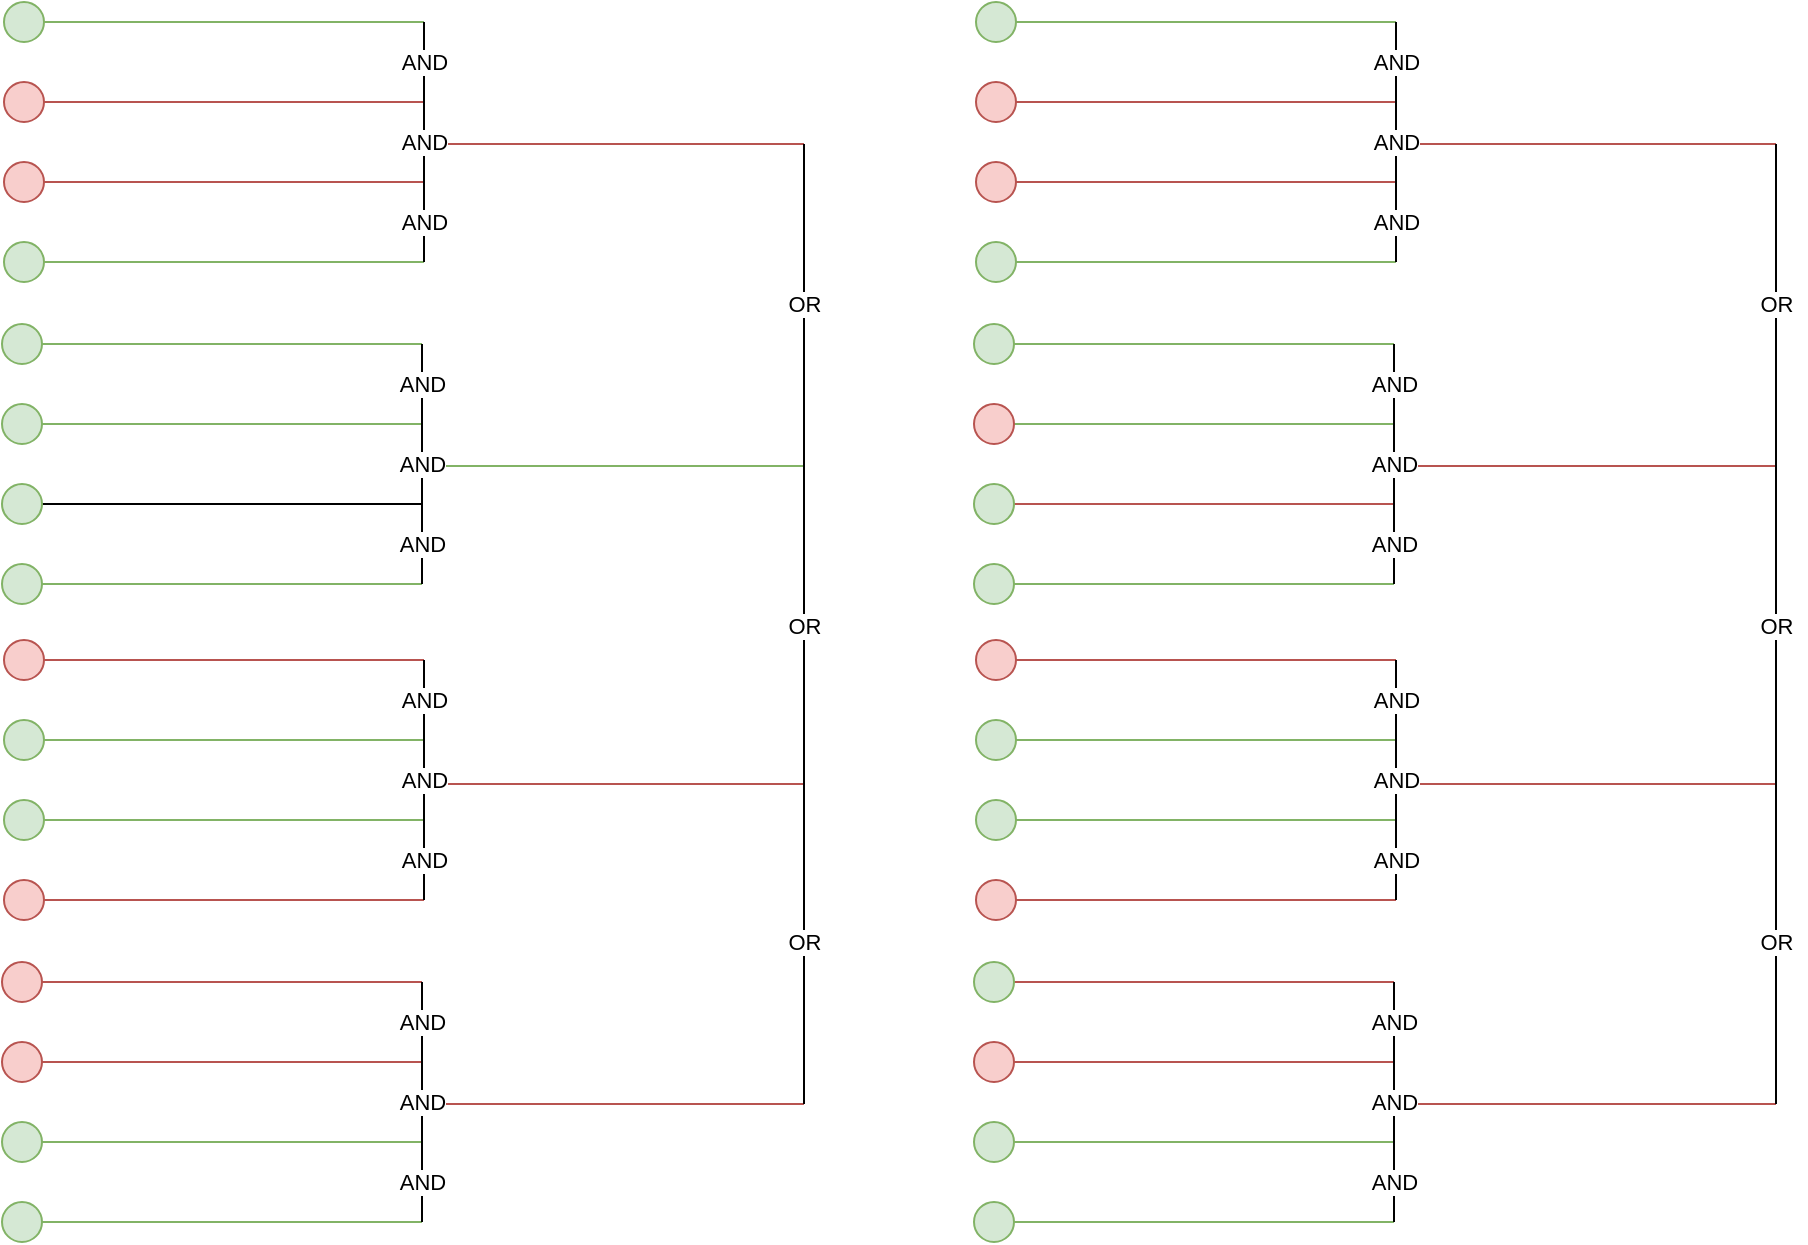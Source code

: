 <mxfile version="16.5.2" type="device"><diagram id="IUd0Wj_796nBPVMitYNa" name="Page-1"><mxGraphModel dx="1422" dy="752" grid="1" gridSize="10" guides="1" tooltips="1" connect="1" arrows="1" fold="1" page="1" pageScale="1" pageWidth="850" pageHeight="1100" math="0" shadow="0"><root><mxCell id="0"/><mxCell id="1" parent="0"/><mxCell id="V2nygSaLJGVMZvPIZArC-95" value="" style="endArrow=none;html=1;rounded=0;startArrow=none;exitX=1;exitY=0.5;exitDx=0;exitDy=0;strokeColor=#b85450;" edge="1" parent="1"><mxGeometry width="50" height="50" relative="1" as="geometry"><mxPoint x="360" y="661" as="sourcePoint"/><mxPoint x="551" y="661" as="targetPoint"/></mxGeometry></mxCell><mxCell id="V2nygSaLJGVMZvPIZArC-94" value="" style="endArrow=none;html=1;rounded=0;startArrow=none;exitX=1;exitY=0.5;exitDx=0;exitDy=0;strokeColor=#b85450;" edge="1" parent="1"><mxGeometry width="50" height="50" relative="1" as="geometry"><mxPoint x="361" y="501" as="sourcePoint"/><mxPoint x="551" y="501" as="targetPoint"/></mxGeometry></mxCell><mxCell id="V2nygSaLJGVMZvPIZArC-93" value="" style="endArrow=none;html=1;rounded=0;startArrow=none;exitX=1;exitY=0.5;exitDx=0;exitDy=0;fillColor=#d5e8d4;strokeColor=#82b366;" edge="1" parent="1"><mxGeometry width="50" height="50" relative="1" as="geometry"><mxPoint x="361" y="342" as="sourcePoint"/><mxPoint x="551" y="342" as="targetPoint"/></mxGeometry></mxCell><mxCell id="V2nygSaLJGVMZvPIZArC-92" value="" style="endArrow=none;html=1;rounded=0;startArrow=none;exitX=1;exitY=0.5;exitDx=0;exitDy=0;strokeColor=#b85450;" edge="1" parent="1"><mxGeometry width="50" height="50" relative="1" as="geometry"><mxPoint x="361" y="181" as="sourcePoint"/><mxPoint x="551" y="181" as="targetPoint"/></mxGeometry></mxCell><mxCell id="V2nygSaLJGVMZvPIZArC-36" value="" style="endArrow=none;html=1;rounded=0;startArrow=none;exitX=1;exitY=0.5;exitDx=0;exitDy=0;fillColor=#f8cecc;strokeColor=#b85450;" edge="1" parent="1" source="V2nygSaLJGVMZvPIZArC-37"><mxGeometry width="50" height="50" relative="1" as="geometry"><mxPoint x="300" y="605" as="sourcePoint"/><mxPoint x="360" y="600" as="targetPoint"/></mxGeometry></mxCell><mxCell id="V2nygSaLJGVMZvPIZArC-37" value="" style="ellipse;whiteSpace=wrap;html=1;aspect=fixed;fillColor=#f8cecc;strokeColor=#b85450;" vertex="1" parent="1"><mxGeometry x="150" y="590" width="20" height="20" as="geometry"/></mxCell><mxCell id="V2nygSaLJGVMZvPIZArC-38" value="" style="endArrow=none;html=1;rounded=0;startArrow=none;exitX=1;exitY=0.5;exitDx=0;exitDy=0;fillColor=#f8cecc;strokeColor=#b85450;" edge="1" parent="1" source="V2nygSaLJGVMZvPIZArC-39"><mxGeometry width="50" height="50" relative="1" as="geometry"><mxPoint x="300" y="645" as="sourcePoint"/><mxPoint x="360" y="640" as="targetPoint"/></mxGeometry></mxCell><mxCell id="V2nygSaLJGVMZvPIZArC-39" value="" style="ellipse;whiteSpace=wrap;html=1;aspect=fixed;fillColor=#f8cecc;strokeColor=#b85450;" vertex="1" parent="1"><mxGeometry x="150" y="630" width="20" height="20" as="geometry"/></mxCell><mxCell id="V2nygSaLJGVMZvPIZArC-40" value="" style="endArrow=none;html=1;rounded=0;startArrow=none;exitX=1;exitY=0.5;exitDx=0;exitDy=0;fillColor=#d5e8d4;strokeColor=#82b366;" edge="1" parent="1" source="V2nygSaLJGVMZvPIZArC-41"><mxGeometry width="50" height="50" relative="1" as="geometry"><mxPoint x="300" y="685" as="sourcePoint"/><mxPoint x="360" y="680" as="targetPoint"/></mxGeometry></mxCell><mxCell id="V2nygSaLJGVMZvPIZArC-41" value="" style="ellipse;whiteSpace=wrap;html=1;aspect=fixed;fillColor=#d5e8d4;strokeColor=#82b366;" vertex="1" parent="1"><mxGeometry x="150" y="670" width="20" height="20" as="geometry"/></mxCell><mxCell id="V2nygSaLJGVMZvPIZArC-42" value="" style="endArrow=none;html=1;rounded=0;startArrow=none;exitX=1;exitY=0.5;exitDx=0;exitDy=0;fillColor=#d5e8d4;strokeColor=#82b366;" edge="1" parent="1" source="V2nygSaLJGVMZvPIZArC-43"><mxGeometry width="50" height="50" relative="1" as="geometry"><mxPoint x="300" y="725" as="sourcePoint"/><mxPoint x="360" y="720" as="targetPoint"/></mxGeometry></mxCell><mxCell id="V2nygSaLJGVMZvPIZArC-43" value="" style="ellipse;whiteSpace=wrap;html=1;aspect=fixed;fillColor=#d5e8d4;strokeColor=#82b366;" vertex="1" parent="1"><mxGeometry x="150" y="710" width="20" height="20" as="geometry"/></mxCell><mxCell id="V2nygSaLJGVMZvPIZArC-51" value="" style="endArrow=none;html=1;rounded=0;" edge="1" parent="1"><mxGeometry width="50" height="50" relative="1" as="geometry"><mxPoint x="360" y="600" as="sourcePoint"/><mxPoint x="360" y="720" as="targetPoint"/></mxGeometry></mxCell><mxCell id="V2nygSaLJGVMZvPIZArC-52" value="AND" style="edgeLabel;html=1;align=center;verticalAlign=middle;resizable=0;points=[];" vertex="1" connectable="0" parent="V2nygSaLJGVMZvPIZArC-51"><mxGeometry x="-0.672" y="-3" relative="1" as="geometry"><mxPoint x="3" as="offset"/></mxGeometry></mxCell><mxCell id="V2nygSaLJGVMZvPIZArC-53" value="AND" style="edgeLabel;html=1;align=center;verticalAlign=middle;resizable=0;points=[];" vertex="1" connectable="0" parent="1"><mxGeometry x="360.0" y="660" as="geometry"/></mxCell><mxCell id="V2nygSaLJGVMZvPIZArC-54" value="AND" style="edgeLabel;html=1;align=center;verticalAlign=middle;resizable=0;points=[];" vertex="1" connectable="0" parent="1"><mxGeometry x="375.0" y="669" as="geometry"><mxPoint x="-15" y="31" as="offset"/></mxGeometry></mxCell><mxCell id="V2nygSaLJGVMZvPIZArC-55" value="" style="endArrow=none;html=1;rounded=0;startArrow=none;exitX=1;exitY=0.5;exitDx=0;exitDy=0;fillColor=#f8cecc;strokeColor=#b85450;" edge="1" parent="1" source="V2nygSaLJGVMZvPIZArC-56"><mxGeometry width="50" height="50" relative="1" as="geometry"><mxPoint x="301" y="444" as="sourcePoint"/><mxPoint x="361" y="439" as="targetPoint"/></mxGeometry></mxCell><mxCell id="V2nygSaLJGVMZvPIZArC-56" value="" style="ellipse;whiteSpace=wrap;html=1;aspect=fixed;fillColor=#f8cecc;strokeColor=#b85450;" vertex="1" parent="1"><mxGeometry x="151" y="429" width="20" height="20" as="geometry"/></mxCell><mxCell id="V2nygSaLJGVMZvPIZArC-57" value="" style="endArrow=none;html=1;rounded=0;startArrow=none;exitX=1;exitY=0.5;exitDx=0;exitDy=0;fillColor=#d5e8d4;strokeColor=#82b366;" edge="1" parent="1" source="V2nygSaLJGVMZvPIZArC-58"><mxGeometry width="50" height="50" relative="1" as="geometry"><mxPoint x="301" y="484" as="sourcePoint"/><mxPoint x="361" y="479" as="targetPoint"/></mxGeometry></mxCell><mxCell id="V2nygSaLJGVMZvPIZArC-58" value="" style="ellipse;whiteSpace=wrap;html=1;aspect=fixed;fillColor=#d5e8d4;strokeColor=#82b366;" vertex="1" parent="1"><mxGeometry x="151" y="469" width="20" height="20" as="geometry"/></mxCell><mxCell id="V2nygSaLJGVMZvPIZArC-59" value="" style="endArrow=none;html=1;rounded=0;startArrow=none;exitX=1;exitY=0.5;exitDx=0;exitDy=0;fillColor=#d5e8d4;strokeColor=#82b366;" edge="1" parent="1" source="V2nygSaLJGVMZvPIZArC-60"><mxGeometry width="50" height="50" relative="1" as="geometry"><mxPoint x="301" y="524" as="sourcePoint"/><mxPoint x="361" y="519" as="targetPoint"/></mxGeometry></mxCell><mxCell id="V2nygSaLJGVMZvPIZArC-60" value="" style="ellipse;whiteSpace=wrap;html=1;aspect=fixed;fillColor=#d5e8d4;strokeColor=#82b366;" vertex="1" parent="1"><mxGeometry x="151" y="509" width="20" height="20" as="geometry"/></mxCell><mxCell id="V2nygSaLJGVMZvPIZArC-61" value="" style="endArrow=none;html=1;rounded=0;startArrow=none;exitX=1;exitY=0.5;exitDx=0;exitDy=0;fillColor=#f8cecc;strokeColor=#b85450;" edge="1" parent="1" source="V2nygSaLJGVMZvPIZArC-62"><mxGeometry width="50" height="50" relative="1" as="geometry"><mxPoint x="301" y="564" as="sourcePoint"/><mxPoint x="361" y="559" as="targetPoint"/></mxGeometry></mxCell><mxCell id="V2nygSaLJGVMZvPIZArC-62" value="" style="ellipse;whiteSpace=wrap;html=1;aspect=fixed;fillColor=#f8cecc;strokeColor=#b85450;" vertex="1" parent="1"><mxGeometry x="151" y="549" width="20" height="20" as="geometry"/></mxCell><mxCell id="V2nygSaLJGVMZvPIZArC-63" value="" style="endArrow=none;html=1;rounded=0;" edge="1" parent="1"><mxGeometry width="50" height="50" relative="1" as="geometry"><mxPoint x="361" y="439" as="sourcePoint"/><mxPoint x="361" y="559" as="targetPoint"/></mxGeometry></mxCell><mxCell id="V2nygSaLJGVMZvPIZArC-64" value="AND" style="edgeLabel;html=1;align=center;verticalAlign=middle;resizable=0;points=[];" vertex="1" connectable="0" parent="V2nygSaLJGVMZvPIZArC-63"><mxGeometry x="-0.672" y="-3" relative="1" as="geometry"><mxPoint x="3" as="offset"/></mxGeometry></mxCell><mxCell id="V2nygSaLJGVMZvPIZArC-65" value="AND" style="edgeLabel;html=1;align=center;verticalAlign=middle;resizable=0;points=[];" vertex="1" connectable="0" parent="1"><mxGeometry x="361.0" y="499" as="geometry"/></mxCell><mxCell id="V2nygSaLJGVMZvPIZArC-66" value="AND" style="edgeLabel;html=1;align=center;verticalAlign=middle;resizable=0;points=[];" vertex="1" connectable="0" parent="1"><mxGeometry x="376.0" y="508" as="geometry"><mxPoint x="-15" y="31" as="offset"/></mxGeometry></mxCell><mxCell id="V2nygSaLJGVMZvPIZArC-67" value="" style="endArrow=none;html=1;rounded=0;startArrow=none;exitX=1;exitY=0.5;exitDx=0;exitDy=0;fillColor=#d5e8d4;strokeColor=#82b366;" edge="1" parent="1" source="V2nygSaLJGVMZvPIZArC-68"><mxGeometry width="50" height="50" relative="1" as="geometry"><mxPoint x="300" y="286" as="sourcePoint"/><mxPoint x="360" y="281" as="targetPoint"/></mxGeometry></mxCell><mxCell id="V2nygSaLJGVMZvPIZArC-68" value="" style="ellipse;whiteSpace=wrap;html=1;aspect=fixed;fillColor=#d5e8d4;strokeColor=#82b366;" vertex="1" parent="1"><mxGeometry x="150" y="271" width="20" height="20" as="geometry"/></mxCell><mxCell id="V2nygSaLJGVMZvPIZArC-69" value="" style="endArrow=none;html=1;rounded=0;startArrow=none;exitX=1;exitY=0.5;exitDx=0;exitDy=0;fillColor=#d5e8d4;strokeColor=#82b366;" edge="1" parent="1" source="V2nygSaLJGVMZvPIZArC-70"><mxGeometry width="50" height="50" relative="1" as="geometry"><mxPoint x="300" y="326" as="sourcePoint"/><mxPoint x="360" y="321" as="targetPoint"/></mxGeometry></mxCell><mxCell id="V2nygSaLJGVMZvPIZArC-70" value="" style="ellipse;whiteSpace=wrap;html=1;aspect=fixed;fillColor=#d5e8d4;strokeColor=#82b366;" vertex="1" parent="1"><mxGeometry x="150" y="311" width="20" height="20" as="geometry"/></mxCell><mxCell id="V2nygSaLJGVMZvPIZArC-71" value="" style="endArrow=none;html=1;rounded=0;startArrow=none;exitX=1;exitY=0.5;exitDx=0;exitDy=0;" edge="1" parent="1" source="V2nygSaLJGVMZvPIZArC-72"><mxGeometry width="50" height="50" relative="1" as="geometry"><mxPoint x="300" y="366" as="sourcePoint"/><mxPoint x="360" y="361" as="targetPoint"/></mxGeometry></mxCell><mxCell id="V2nygSaLJGVMZvPIZArC-72" value="" style="ellipse;whiteSpace=wrap;html=1;aspect=fixed;fillColor=#d5e8d4;strokeColor=#82b366;" vertex="1" parent="1"><mxGeometry x="150" y="351" width="20" height="20" as="geometry"/></mxCell><mxCell id="V2nygSaLJGVMZvPIZArC-73" value="" style="endArrow=none;html=1;rounded=0;startArrow=none;exitX=1;exitY=0.5;exitDx=0;exitDy=0;fillColor=#d5e8d4;strokeColor=#82b366;" edge="1" parent="1" source="V2nygSaLJGVMZvPIZArC-74"><mxGeometry width="50" height="50" relative="1" as="geometry"><mxPoint x="300" y="406" as="sourcePoint"/><mxPoint x="360" y="401" as="targetPoint"/></mxGeometry></mxCell><mxCell id="V2nygSaLJGVMZvPIZArC-74" value="" style="ellipse;whiteSpace=wrap;html=1;aspect=fixed;fillColor=#d5e8d4;strokeColor=#82b366;" vertex="1" parent="1"><mxGeometry x="150" y="391" width="20" height="20" as="geometry"/></mxCell><mxCell id="V2nygSaLJGVMZvPIZArC-75" value="" style="endArrow=none;html=1;rounded=0;" edge="1" parent="1"><mxGeometry width="50" height="50" relative="1" as="geometry"><mxPoint x="360" y="281" as="sourcePoint"/><mxPoint x="360" y="401" as="targetPoint"/></mxGeometry></mxCell><mxCell id="V2nygSaLJGVMZvPIZArC-76" value="AND" style="edgeLabel;html=1;align=center;verticalAlign=middle;resizable=0;points=[];" vertex="1" connectable="0" parent="V2nygSaLJGVMZvPIZArC-75"><mxGeometry x="-0.672" y="-3" relative="1" as="geometry"><mxPoint x="3" as="offset"/></mxGeometry></mxCell><mxCell id="V2nygSaLJGVMZvPIZArC-77" value="AND" style="edgeLabel;html=1;align=center;verticalAlign=middle;resizable=0;points=[];" vertex="1" connectable="0" parent="1"><mxGeometry x="360.0" y="341" as="geometry"/></mxCell><mxCell id="V2nygSaLJGVMZvPIZArC-78" value="AND" style="edgeLabel;html=1;align=center;verticalAlign=middle;resizable=0;points=[];" vertex="1" connectable="0" parent="1"><mxGeometry x="375.0" y="350" as="geometry"><mxPoint x="-15" y="31" as="offset"/></mxGeometry></mxCell><mxCell id="V2nygSaLJGVMZvPIZArC-79" value="" style="endArrow=none;html=1;rounded=0;startArrow=none;exitX=1;exitY=0.5;exitDx=0;exitDy=0;fillColor=#d5e8d4;strokeColor=#82b366;" edge="1" parent="1" source="V2nygSaLJGVMZvPIZArC-80"><mxGeometry width="50" height="50" relative="1" as="geometry"><mxPoint x="301" y="125" as="sourcePoint"/><mxPoint x="361" y="120" as="targetPoint"/></mxGeometry></mxCell><mxCell id="V2nygSaLJGVMZvPIZArC-80" value="" style="ellipse;whiteSpace=wrap;html=1;aspect=fixed;fillColor=#d5e8d4;strokeColor=#82b366;" vertex="1" parent="1"><mxGeometry x="151" y="110" width="20" height="20" as="geometry"/></mxCell><mxCell id="V2nygSaLJGVMZvPIZArC-81" value="" style="endArrow=none;html=1;rounded=0;startArrow=none;exitX=1;exitY=0.5;exitDx=0;exitDy=0;fillColor=#f8cecc;strokeColor=#b85450;" edge="1" parent="1" source="V2nygSaLJGVMZvPIZArC-82"><mxGeometry width="50" height="50" relative="1" as="geometry"><mxPoint x="301" y="165" as="sourcePoint"/><mxPoint x="361" y="160" as="targetPoint"/></mxGeometry></mxCell><mxCell id="V2nygSaLJGVMZvPIZArC-82" value="" style="ellipse;whiteSpace=wrap;html=1;aspect=fixed;fillColor=#f8cecc;strokeColor=#b85450;" vertex="1" parent="1"><mxGeometry x="151" y="150" width="20" height="20" as="geometry"/></mxCell><mxCell id="V2nygSaLJGVMZvPIZArC-83" value="" style="endArrow=none;html=1;rounded=0;startArrow=none;exitX=1;exitY=0.5;exitDx=0;exitDy=0;fillColor=#f8cecc;strokeColor=#b85450;" edge="1" parent="1" source="V2nygSaLJGVMZvPIZArC-84"><mxGeometry width="50" height="50" relative="1" as="geometry"><mxPoint x="301" y="205" as="sourcePoint"/><mxPoint x="361" y="200" as="targetPoint"/></mxGeometry></mxCell><mxCell id="V2nygSaLJGVMZvPIZArC-84" value="" style="ellipse;whiteSpace=wrap;html=1;aspect=fixed;fillColor=#f8cecc;strokeColor=#b85450;" vertex="1" parent="1"><mxGeometry x="151" y="190" width="20" height="20" as="geometry"/></mxCell><mxCell id="V2nygSaLJGVMZvPIZArC-85" value="" style="endArrow=none;html=1;rounded=0;startArrow=none;exitX=1;exitY=0.5;exitDx=0;exitDy=0;fillColor=#d5e8d4;strokeColor=#82b366;" edge="1" parent="1" source="V2nygSaLJGVMZvPIZArC-86"><mxGeometry width="50" height="50" relative="1" as="geometry"><mxPoint x="301" y="245" as="sourcePoint"/><mxPoint x="361" y="240" as="targetPoint"/></mxGeometry></mxCell><mxCell id="V2nygSaLJGVMZvPIZArC-86" value="" style="ellipse;whiteSpace=wrap;html=1;aspect=fixed;fillColor=#d5e8d4;strokeColor=#82b366;" vertex="1" parent="1"><mxGeometry x="151" y="230" width="20" height="20" as="geometry"/></mxCell><mxCell id="V2nygSaLJGVMZvPIZArC-87" value="" style="endArrow=none;html=1;rounded=0;" edge="1" parent="1"><mxGeometry width="50" height="50" relative="1" as="geometry"><mxPoint x="361" y="120" as="sourcePoint"/><mxPoint x="361" y="240" as="targetPoint"/></mxGeometry></mxCell><mxCell id="V2nygSaLJGVMZvPIZArC-88" value="AND" style="edgeLabel;html=1;align=center;verticalAlign=middle;resizable=0;points=[];" vertex="1" connectable="0" parent="V2nygSaLJGVMZvPIZArC-87"><mxGeometry x="-0.672" y="-3" relative="1" as="geometry"><mxPoint x="3" as="offset"/></mxGeometry></mxCell><mxCell id="V2nygSaLJGVMZvPIZArC-89" value="AND" style="edgeLabel;html=1;align=center;verticalAlign=middle;resizable=0;points=[];" vertex="1" connectable="0" parent="1"><mxGeometry x="361.0" y="180" as="geometry"/></mxCell><mxCell id="V2nygSaLJGVMZvPIZArC-90" value="AND" style="edgeLabel;html=1;align=center;verticalAlign=middle;resizable=0;points=[];" vertex="1" connectable="0" parent="1"><mxGeometry x="376.0" y="189" as="geometry"><mxPoint x="-15" y="31" as="offset"/></mxGeometry></mxCell><mxCell id="V2nygSaLJGVMZvPIZArC-96" value="" style="endArrow=none;html=1;rounded=0;startArrow=none;" edge="1" parent="1"><mxGeometry width="50" height="50" relative="1" as="geometry"><mxPoint x="551" y="500" as="sourcePoint"/><mxPoint x="551" y="661" as="targetPoint"/></mxGeometry></mxCell><mxCell id="V2nygSaLJGVMZvPIZArC-97" value="" style="endArrow=none;html=1;rounded=0;startArrow=none;" edge="1" parent="1"><mxGeometry width="50" height="50" relative="1" as="geometry"><mxPoint x="551" y="341" as="sourcePoint"/><mxPoint x="551" y="501" as="targetPoint"/></mxGeometry></mxCell><mxCell id="V2nygSaLJGVMZvPIZArC-98" value="" style="endArrow=none;html=1;rounded=0;startArrow=none;" edge="1" parent="1"><mxGeometry width="50" height="50" relative="1" as="geometry"><mxPoint x="551" y="181" as="sourcePoint"/><mxPoint x="551" y="341" as="targetPoint"/></mxGeometry></mxCell><mxCell id="V2nygSaLJGVMZvPIZArC-100" value="OR" style="edgeLabel;html=1;align=center;verticalAlign=middle;resizable=0;points=[];" vertex="1" connectable="0" parent="1"><mxGeometry x="566.0" y="230" as="geometry"><mxPoint x="-15" y="31" as="offset"/></mxGeometry></mxCell><mxCell id="V2nygSaLJGVMZvPIZArC-101" value="OR" style="edgeLabel;html=1;align=center;verticalAlign=middle;resizable=0;points=[];" vertex="1" connectable="0" parent="1"><mxGeometry x="566.0" y="391" as="geometry"><mxPoint x="-15" y="31" as="offset"/></mxGeometry></mxCell><mxCell id="V2nygSaLJGVMZvPIZArC-102" value="OR" style="edgeLabel;html=1;align=center;verticalAlign=middle;resizable=0;points=[];" vertex="1" connectable="0" parent="1"><mxGeometry x="566.0" y="549" as="geometry"><mxPoint x="-15" y="31" as="offset"/></mxGeometry></mxCell><mxCell id="V2nygSaLJGVMZvPIZArC-104" value="" style="endArrow=none;html=1;rounded=0;startArrow=none;exitX=1;exitY=0.5;exitDx=0;exitDy=0;strokeColor=#b85450;" edge="1" parent="1"><mxGeometry width="50" height="50" relative="1" as="geometry"><mxPoint x="846" y="661" as="sourcePoint"/><mxPoint x="1037" y="661" as="targetPoint"/></mxGeometry></mxCell><mxCell id="V2nygSaLJGVMZvPIZArC-105" value="" style="endArrow=none;html=1;rounded=0;startArrow=none;exitX=1;exitY=0.5;exitDx=0;exitDy=0;strokeColor=#b85450;" edge="1" parent="1"><mxGeometry width="50" height="50" relative="1" as="geometry"><mxPoint x="847" y="501" as="sourcePoint"/><mxPoint x="1037" y="501" as="targetPoint"/></mxGeometry></mxCell><mxCell id="V2nygSaLJGVMZvPIZArC-106" value="" style="endArrow=none;html=1;rounded=0;startArrow=none;exitX=1;exitY=0.5;exitDx=0;exitDy=0;fillColor=#f8cecc;strokeColor=#b85450;" edge="1" parent="1"><mxGeometry width="50" height="50" relative="1" as="geometry"><mxPoint x="847" y="342" as="sourcePoint"/><mxPoint x="1037" y="342" as="targetPoint"/></mxGeometry></mxCell><mxCell id="V2nygSaLJGVMZvPIZArC-107" value="" style="endArrow=none;html=1;rounded=0;startArrow=none;exitX=1;exitY=0.5;exitDx=0;exitDy=0;strokeColor=#b85450;" edge="1" parent="1"><mxGeometry width="50" height="50" relative="1" as="geometry"><mxPoint x="847" y="181" as="sourcePoint"/><mxPoint x="1037" y="181" as="targetPoint"/></mxGeometry></mxCell><mxCell id="V2nygSaLJGVMZvPIZArC-108" value="" style="endArrow=none;html=1;rounded=0;startArrow=none;exitX=1;exitY=0.5;exitDx=0;exitDy=0;fillColor=#f8cecc;strokeColor=#b85450;" edge="1" parent="1" source="V2nygSaLJGVMZvPIZArC-109"><mxGeometry width="50" height="50" relative="1" as="geometry"><mxPoint x="786" y="605" as="sourcePoint"/><mxPoint x="846" y="600" as="targetPoint"/></mxGeometry></mxCell><mxCell id="V2nygSaLJGVMZvPIZArC-109" value="" style="ellipse;whiteSpace=wrap;html=1;aspect=fixed;fillColor=#d5e8d4;strokeColor=#82b366;" vertex="1" parent="1"><mxGeometry x="636" y="590" width="20" height="20" as="geometry"/></mxCell><mxCell id="V2nygSaLJGVMZvPIZArC-110" value="" style="endArrow=none;html=1;rounded=0;startArrow=none;exitX=1;exitY=0.5;exitDx=0;exitDy=0;fillColor=#f8cecc;strokeColor=#b85450;" edge="1" parent="1" source="V2nygSaLJGVMZvPIZArC-111"><mxGeometry width="50" height="50" relative="1" as="geometry"><mxPoint x="786" y="645" as="sourcePoint"/><mxPoint x="846" y="640" as="targetPoint"/></mxGeometry></mxCell><mxCell id="V2nygSaLJGVMZvPIZArC-111" value="" style="ellipse;whiteSpace=wrap;html=1;aspect=fixed;fillColor=#f8cecc;strokeColor=#b85450;" vertex="1" parent="1"><mxGeometry x="636" y="630" width="20" height="20" as="geometry"/></mxCell><mxCell id="V2nygSaLJGVMZvPIZArC-112" value="" style="endArrow=none;html=1;rounded=0;startArrow=none;exitX=1;exitY=0.5;exitDx=0;exitDy=0;fillColor=#d5e8d4;strokeColor=#82b366;" edge="1" parent="1" source="V2nygSaLJGVMZvPIZArC-113"><mxGeometry width="50" height="50" relative="1" as="geometry"><mxPoint x="786" y="685" as="sourcePoint"/><mxPoint x="846" y="680" as="targetPoint"/></mxGeometry></mxCell><mxCell id="V2nygSaLJGVMZvPIZArC-113" value="" style="ellipse;whiteSpace=wrap;html=1;aspect=fixed;fillColor=#d5e8d4;strokeColor=#82b366;" vertex="1" parent="1"><mxGeometry x="636" y="670" width="20" height="20" as="geometry"/></mxCell><mxCell id="V2nygSaLJGVMZvPIZArC-114" value="" style="endArrow=none;html=1;rounded=0;startArrow=none;exitX=1;exitY=0.5;exitDx=0;exitDy=0;fillColor=#d5e8d4;strokeColor=#82b366;" edge="1" parent="1" source="V2nygSaLJGVMZvPIZArC-115"><mxGeometry width="50" height="50" relative="1" as="geometry"><mxPoint x="786" y="725" as="sourcePoint"/><mxPoint x="846" y="720" as="targetPoint"/></mxGeometry></mxCell><mxCell id="V2nygSaLJGVMZvPIZArC-115" value="" style="ellipse;whiteSpace=wrap;html=1;aspect=fixed;fillColor=#d5e8d4;strokeColor=#82b366;" vertex="1" parent="1"><mxGeometry x="636" y="710" width="20" height="20" as="geometry"/></mxCell><mxCell id="V2nygSaLJGVMZvPIZArC-116" value="" style="endArrow=none;html=1;rounded=0;" edge="1" parent="1"><mxGeometry width="50" height="50" relative="1" as="geometry"><mxPoint x="846" y="600" as="sourcePoint"/><mxPoint x="846" y="720" as="targetPoint"/></mxGeometry></mxCell><mxCell id="V2nygSaLJGVMZvPIZArC-117" value="AND" style="edgeLabel;html=1;align=center;verticalAlign=middle;resizable=0;points=[];" vertex="1" connectable="0" parent="V2nygSaLJGVMZvPIZArC-116"><mxGeometry x="-0.672" y="-3" relative="1" as="geometry"><mxPoint x="3" as="offset"/></mxGeometry></mxCell><mxCell id="V2nygSaLJGVMZvPIZArC-118" value="AND" style="edgeLabel;html=1;align=center;verticalAlign=middle;resizable=0;points=[];" vertex="1" connectable="0" parent="1"><mxGeometry x="846.0" y="660" as="geometry"/></mxCell><mxCell id="V2nygSaLJGVMZvPIZArC-119" value="AND" style="edgeLabel;html=1;align=center;verticalAlign=middle;resizable=0;points=[];" vertex="1" connectable="0" parent="1"><mxGeometry x="861.0" y="669" as="geometry"><mxPoint x="-15" y="31" as="offset"/></mxGeometry></mxCell><mxCell id="V2nygSaLJGVMZvPIZArC-120" value="" style="endArrow=none;html=1;rounded=0;startArrow=none;exitX=1;exitY=0.5;exitDx=0;exitDy=0;fillColor=#f8cecc;strokeColor=#b85450;" edge="1" parent="1" source="V2nygSaLJGVMZvPIZArC-121"><mxGeometry width="50" height="50" relative="1" as="geometry"><mxPoint x="787" y="444" as="sourcePoint"/><mxPoint x="847" y="439" as="targetPoint"/></mxGeometry></mxCell><mxCell id="V2nygSaLJGVMZvPIZArC-121" value="" style="ellipse;whiteSpace=wrap;html=1;aspect=fixed;fillColor=#f8cecc;strokeColor=#b85450;" vertex="1" parent="1"><mxGeometry x="637" y="429" width="20" height="20" as="geometry"/></mxCell><mxCell id="V2nygSaLJGVMZvPIZArC-122" value="" style="endArrow=none;html=1;rounded=0;startArrow=none;exitX=1;exitY=0.5;exitDx=0;exitDy=0;fillColor=#d5e8d4;strokeColor=#82b366;" edge="1" parent="1" source="V2nygSaLJGVMZvPIZArC-123"><mxGeometry width="50" height="50" relative="1" as="geometry"><mxPoint x="787" y="484" as="sourcePoint"/><mxPoint x="847" y="479" as="targetPoint"/></mxGeometry></mxCell><mxCell id="V2nygSaLJGVMZvPIZArC-123" value="" style="ellipse;whiteSpace=wrap;html=1;aspect=fixed;fillColor=#d5e8d4;strokeColor=#82b366;" vertex="1" parent="1"><mxGeometry x="637" y="469" width="20" height="20" as="geometry"/></mxCell><mxCell id="V2nygSaLJGVMZvPIZArC-124" value="" style="endArrow=none;html=1;rounded=0;startArrow=none;exitX=1;exitY=0.5;exitDx=0;exitDy=0;fillColor=#d5e8d4;strokeColor=#82b366;" edge="1" parent="1" source="V2nygSaLJGVMZvPIZArC-125"><mxGeometry width="50" height="50" relative="1" as="geometry"><mxPoint x="787" y="524" as="sourcePoint"/><mxPoint x="847" y="519" as="targetPoint"/></mxGeometry></mxCell><mxCell id="V2nygSaLJGVMZvPIZArC-125" value="" style="ellipse;whiteSpace=wrap;html=1;aspect=fixed;fillColor=#d5e8d4;strokeColor=#82b366;" vertex="1" parent="1"><mxGeometry x="637" y="509" width="20" height="20" as="geometry"/></mxCell><mxCell id="V2nygSaLJGVMZvPIZArC-126" value="" style="endArrow=none;html=1;rounded=0;startArrow=none;exitX=1;exitY=0.5;exitDx=0;exitDy=0;fillColor=#f8cecc;strokeColor=#b85450;" edge="1" parent="1" source="V2nygSaLJGVMZvPIZArC-127"><mxGeometry width="50" height="50" relative="1" as="geometry"><mxPoint x="787" y="564" as="sourcePoint"/><mxPoint x="847" y="559" as="targetPoint"/></mxGeometry></mxCell><mxCell id="V2nygSaLJGVMZvPIZArC-127" value="" style="ellipse;whiteSpace=wrap;html=1;aspect=fixed;fillColor=#f8cecc;strokeColor=#b85450;" vertex="1" parent="1"><mxGeometry x="637" y="549" width="20" height="20" as="geometry"/></mxCell><mxCell id="V2nygSaLJGVMZvPIZArC-128" value="" style="endArrow=none;html=1;rounded=0;" edge="1" parent="1"><mxGeometry width="50" height="50" relative="1" as="geometry"><mxPoint x="847" y="439" as="sourcePoint"/><mxPoint x="847" y="559" as="targetPoint"/></mxGeometry></mxCell><mxCell id="V2nygSaLJGVMZvPIZArC-129" value="AND" style="edgeLabel;html=1;align=center;verticalAlign=middle;resizable=0;points=[];" vertex="1" connectable="0" parent="V2nygSaLJGVMZvPIZArC-128"><mxGeometry x="-0.672" y="-3" relative="1" as="geometry"><mxPoint x="3" as="offset"/></mxGeometry></mxCell><mxCell id="V2nygSaLJGVMZvPIZArC-130" value="AND" style="edgeLabel;html=1;align=center;verticalAlign=middle;resizable=0;points=[];" vertex="1" connectable="0" parent="1"><mxGeometry x="847.0" y="499" as="geometry"/></mxCell><mxCell id="V2nygSaLJGVMZvPIZArC-131" value="AND" style="edgeLabel;html=1;align=center;verticalAlign=middle;resizable=0;points=[];" vertex="1" connectable="0" parent="1"><mxGeometry x="862.0" y="508" as="geometry"><mxPoint x="-15" y="31" as="offset"/></mxGeometry></mxCell><mxCell id="V2nygSaLJGVMZvPIZArC-132" value="" style="endArrow=none;html=1;rounded=0;startArrow=none;exitX=1;exitY=0.5;exitDx=0;exitDy=0;fillColor=#d5e8d4;strokeColor=#82b366;" edge="1" parent="1" source="V2nygSaLJGVMZvPIZArC-133"><mxGeometry width="50" height="50" relative="1" as="geometry"><mxPoint x="786" y="286" as="sourcePoint"/><mxPoint x="846" y="281" as="targetPoint"/></mxGeometry></mxCell><mxCell id="V2nygSaLJGVMZvPIZArC-133" value="" style="ellipse;whiteSpace=wrap;html=1;aspect=fixed;fillColor=#d5e8d4;strokeColor=#82b366;" vertex="1" parent="1"><mxGeometry x="636" y="271" width="20" height="20" as="geometry"/></mxCell><mxCell id="V2nygSaLJGVMZvPIZArC-134" value="" style="endArrow=none;html=1;rounded=0;startArrow=none;exitX=1;exitY=0.5;exitDx=0;exitDy=0;fillColor=#d5e8d4;strokeColor=#82b366;" edge="1" parent="1" source="V2nygSaLJGVMZvPIZArC-135"><mxGeometry width="50" height="50" relative="1" as="geometry"><mxPoint x="786" y="326" as="sourcePoint"/><mxPoint x="846" y="321" as="targetPoint"/></mxGeometry></mxCell><mxCell id="V2nygSaLJGVMZvPIZArC-135" value="" style="ellipse;whiteSpace=wrap;html=1;aspect=fixed;fillColor=#f8cecc;strokeColor=#b85450;" vertex="1" parent="1"><mxGeometry x="636" y="311" width="20" height="20" as="geometry"/></mxCell><mxCell id="V2nygSaLJGVMZvPIZArC-136" value="" style="endArrow=none;html=1;rounded=0;startArrow=none;exitX=1;exitY=0.5;exitDx=0;exitDy=0;fillColor=#f8cecc;strokeColor=#b85450;" edge="1" parent="1" source="V2nygSaLJGVMZvPIZArC-137"><mxGeometry width="50" height="50" relative="1" as="geometry"><mxPoint x="786" y="366" as="sourcePoint"/><mxPoint x="846" y="361" as="targetPoint"/></mxGeometry></mxCell><mxCell id="V2nygSaLJGVMZvPIZArC-137" value="" style="ellipse;whiteSpace=wrap;html=1;aspect=fixed;fillColor=#d5e8d4;strokeColor=#82b366;" vertex="1" parent="1"><mxGeometry x="636" y="351" width="20" height="20" as="geometry"/></mxCell><mxCell id="V2nygSaLJGVMZvPIZArC-138" value="" style="endArrow=none;html=1;rounded=0;startArrow=none;exitX=1;exitY=0.5;exitDx=0;exitDy=0;fillColor=#d5e8d4;strokeColor=#82b366;" edge="1" parent="1" source="V2nygSaLJGVMZvPIZArC-139"><mxGeometry width="50" height="50" relative="1" as="geometry"><mxPoint x="786" y="406" as="sourcePoint"/><mxPoint x="846" y="401" as="targetPoint"/></mxGeometry></mxCell><mxCell id="V2nygSaLJGVMZvPIZArC-139" value="" style="ellipse;whiteSpace=wrap;html=1;aspect=fixed;fillColor=#d5e8d4;strokeColor=#82b366;" vertex="1" parent="1"><mxGeometry x="636" y="391" width="20" height="20" as="geometry"/></mxCell><mxCell id="V2nygSaLJGVMZvPIZArC-140" value="" style="endArrow=none;html=1;rounded=0;" edge="1" parent="1"><mxGeometry width="50" height="50" relative="1" as="geometry"><mxPoint x="846" y="281" as="sourcePoint"/><mxPoint x="846" y="401" as="targetPoint"/></mxGeometry></mxCell><mxCell id="V2nygSaLJGVMZvPIZArC-141" value="AND" style="edgeLabel;html=1;align=center;verticalAlign=middle;resizable=0;points=[];" vertex="1" connectable="0" parent="V2nygSaLJGVMZvPIZArC-140"><mxGeometry x="-0.672" y="-3" relative="1" as="geometry"><mxPoint x="3" as="offset"/></mxGeometry></mxCell><mxCell id="V2nygSaLJGVMZvPIZArC-142" value="AND" style="edgeLabel;html=1;align=center;verticalAlign=middle;resizable=0;points=[];" vertex="1" connectable="0" parent="1"><mxGeometry x="846.0" y="341" as="geometry"/></mxCell><mxCell id="V2nygSaLJGVMZvPIZArC-143" value="AND" style="edgeLabel;html=1;align=center;verticalAlign=middle;resizable=0;points=[];" vertex="1" connectable="0" parent="1"><mxGeometry x="861.0" y="350" as="geometry"><mxPoint x="-15" y="31" as="offset"/></mxGeometry></mxCell><mxCell id="V2nygSaLJGVMZvPIZArC-144" value="" style="endArrow=none;html=1;rounded=0;startArrow=none;exitX=1;exitY=0.5;exitDx=0;exitDy=0;fillColor=#d5e8d4;strokeColor=#82b366;" edge="1" parent="1" source="V2nygSaLJGVMZvPIZArC-145"><mxGeometry width="50" height="50" relative="1" as="geometry"><mxPoint x="787" y="125" as="sourcePoint"/><mxPoint x="847" y="120" as="targetPoint"/></mxGeometry></mxCell><mxCell id="V2nygSaLJGVMZvPIZArC-145" value="" style="ellipse;whiteSpace=wrap;html=1;aspect=fixed;fillColor=#d5e8d4;strokeColor=#82b366;" vertex="1" parent="1"><mxGeometry x="637" y="110" width="20" height="20" as="geometry"/></mxCell><mxCell id="V2nygSaLJGVMZvPIZArC-146" value="" style="endArrow=none;html=1;rounded=0;startArrow=none;exitX=1;exitY=0.5;exitDx=0;exitDy=0;fillColor=#f8cecc;strokeColor=#b85450;" edge="1" parent="1" source="V2nygSaLJGVMZvPIZArC-147"><mxGeometry width="50" height="50" relative="1" as="geometry"><mxPoint x="787" y="165" as="sourcePoint"/><mxPoint x="847" y="160" as="targetPoint"/></mxGeometry></mxCell><mxCell id="V2nygSaLJGVMZvPIZArC-147" value="" style="ellipse;whiteSpace=wrap;html=1;aspect=fixed;fillColor=#f8cecc;strokeColor=#b85450;" vertex="1" parent="1"><mxGeometry x="637" y="150" width="20" height="20" as="geometry"/></mxCell><mxCell id="V2nygSaLJGVMZvPIZArC-148" value="" style="endArrow=none;html=1;rounded=0;startArrow=none;exitX=1;exitY=0.5;exitDx=0;exitDy=0;fillColor=#f8cecc;strokeColor=#b85450;" edge="1" parent="1" source="V2nygSaLJGVMZvPIZArC-149"><mxGeometry width="50" height="50" relative="1" as="geometry"><mxPoint x="787" y="205" as="sourcePoint"/><mxPoint x="847" y="200" as="targetPoint"/></mxGeometry></mxCell><mxCell id="V2nygSaLJGVMZvPIZArC-149" value="" style="ellipse;whiteSpace=wrap;html=1;aspect=fixed;fillColor=#f8cecc;strokeColor=#b85450;" vertex="1" parent="1"><mxGeometry x="637" y="190" width="20" height="20" as="geometry"/></mxCell><mxCell id="V2nygSaLJGVMZvPIZArC-150" value="" style="endArrow=none;html=1;rounded=0;startArrow=none;exitX=1;exitY=0.5;exitDx=0;exitDy=0;fillColor=#d5e8d4;strokeColor=#82b366;" edge="1" parent="1" source="V2nygSaLJGVMZvPIZArC-151"><mxGeometry width="50" height="50" relative="1" as="geometry"><mxPoint x="787" y="245" as="sourcePoint"/><mxPoint x="847" y="240" as="targetPoint"/></mxGeometry></mxCell><mxCell id="V2nygSaLJGVMZvPIZArC-151" value="" style="ellipse;whiteSpace=wrap;html=1;aspect=fixed;fillColor=#d5e8d4;strokeColor=#82b366;" vertex="1" parent="1"><mxGeometry x="637" y="230" width="20" height="20" as="geometry"/></mxCell><mxCell id="V2nygSaLJGVMZvPIZArC-152" value="" style="endArrow=none;html=1;rounded=0;" edge="1" parent="1"><mxGeometry width="50" height="50" relative="1" as="geometry"><mxPoint x="847" y="120" as="sourcePoint"/><mxPoint x="847" y="240" as="targetPoint"/></mxGeometry></mxCell><mxCell id="V2nygSaLJGVMZvPIZArC-153" value="AND" style="edgeLabel;html=1;align=center;verticalAlign=middle;resizable=0;points=[];" vertex="1" connectable="0" parent="V2nygSaLJGVMZvPIZArC-152"><mxGeometry x="-0.672" y="-3" relative="1" as="geometry"><mxPoint x="3" as="offset"/></mxGeometry></mxCell><mxCell id="V2nygSaLJGVMZvPIZArC-154" value="AND" style="edgeLabel;html=1;align=center;verticalAlign=middle;resizable=0;points=[];" vertex="1" connectable="0" parent="1"><mxGeometry x="847.0" y="180" as="geometry"/></mxCell><mxCell id="V2nygSaLJGVMZvPIZArC-155" value="AND" style="edgeLabel;html=1;align=center;verticalAlign=middle;resizable=0;points=[];" vertex="1" connectable="0" parent="1"><mxGeometry x="862.0" y="189" as="geometry"><mxPoint x="-15" y="31" as="offset"/></mxGeometry></mxCell><mxCell id="V2nygSaLJGVMZvPIZArC-156" value="" style="endArrow=none;html=1;rounded=0;startArrow=none;" edge="1" parent="1"><mxGeometry width="50" height="50" relative="1" as="geometry"><mxPoint x="1037" y="500" as="sourcePoint"/><mxPoint x="1037" y="661" as="targetPoint"/></mxGeometry></mxCell><mxCell id="V2nygSaLJGVMZvPIZArC-157" value="" style="endArrow=none;html=1;rounded=0;startArrow=none;" edge="1" parent="1"><mxGeometry width="50" height="50" relative="1" as="geometry"><mxPoint x="1037" y="341" as="sourcePoint"/><mxPoint x="1037" y="501" as="targetPoint"/></mxGeometry></mxCell><mxCell id="V2nygSaLJGVMZvPIZArC-158" value="" style="endArrow=none;html=1;rounded=0;startArrow=none;" edge="1" parent="1"><mxGeometry width="50" height="50" relative="1" as="geometry"><mxPoint x="1037" y="181" as="sourcePoint"/><mxPoint x="1037" y="341" as="targetPoint"/></mxGeometry></mxCell><mxCell id="V2nygSaLJGVMZvPIZArC-159" value="OR" style="edgeLabel;html=1;align=center;verticalAlign=middle;resizable=0;points=[];" vertex="1" connectable="0" parent="1"><mxGeometry x="1052.0" y="230" as="geometry"><mxPoint x="-15" y="31" as="offset"/></mxGeometry></mxCell><mxCell id="V2nygSaLJGVMZvPIZArC-160" value="OR" style="edgeLabel;html=1;align=center;verticalAlign=middle;resizable=0;points=[];" vertex="1" connectable="0" parent="1"><mxGeometry x="1052.0" y="391" as="geometry"><mxPoint x="-15" y="31" as="offset"/></mxGeometry></mxCell><mxCell id="V2nygSaLJGVMZvPIZArC-161" value="OR" style="edgeLabel;html=1;align=center;verticalAlign=middle;resizable=0;points=[];" vertex="1" connectable="0" parent="1"><mxGeometry x="1052.0" y="549" as="geometry"><mxPoint x="-15" y="31" as="offset"/></mxGeometry></mxCell></root></mxGraphModel></diagram></mxfile>